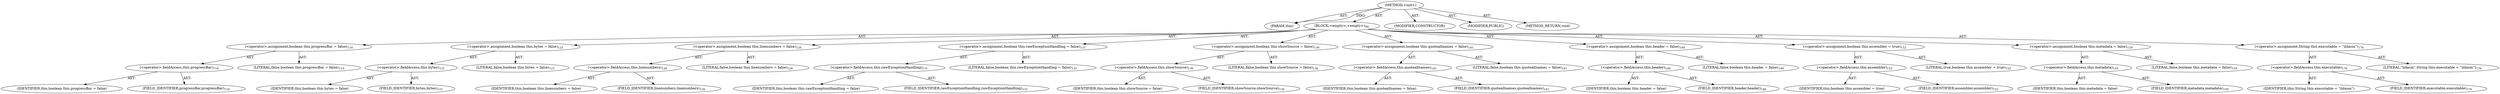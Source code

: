 digraph "&lt;init&gt;" {  
"111669149722" [label = <(METHOD,&lt;init&gt;)> ]
"115964117034" [label = <(PARAM,this)> ]
"25769803827" [label = <(BLOCK,&lt;empty&gt;,&lt;empty&gt;)<SUB>96</SUB>> ]
"30064771234" [label = <(&lt;operator&gt;.assignment,boolean this.progressBar = false)<SUB>110</SUB>> ]
"30064771235" [label = <(&lt;operator&gt;.fieldAccess,this.progressBar)<SUB>110</SUB>> ]
"68719476852" [label = <(IDENTIFIER,this,boolean this.progressBar = false)> ]
"55834574905" [label = <(FIELD_IDENTIFIER,progressBar,progressBar)<SUB>110</SUB>> ]
"90194313258" [label = <(LITERAL,false,boolean this.progressBar = false)<SUB>110</SUB>> ]
"30064771236" [label = <(&lt;operator&gt;.assignment,boolean this.bytes = false)<SUB>121</SUB>> ]
"30064771237" [label = <(&lt;operator&gt;.fieldAccess,this.bytes)<SUB>121</SUB>> ]
"68719476853" [label = <(IDENTIFIER,this,boolean this.bytes = false)> ]
"55834574906" [label = <(FIELD_IDENTIFIER,bytes,bytes)<SUB>121</SUB>> ]
"90194313259" [label = <(LITERAL,false,boolean this.bytes = false)<SUB>121</SUB>> ]
"30064771238" [label = <(&lt;operator&gt;.assignment,boolean this.linenumbers = false)<SUB>126</SUB>> ]
"30064771239" [label = <(&lt;operator&gt;.fieldAccess,this.linenumbers)<SUB>126</SUB>> ]
"68719476854" [label = <(IDENTIFIER,this,boolean this.linenumbers = false)> ]
"55834574907" [label = <(FIELD_IDENTIFIER,linenumbers,linenumbers)<SUB>126</SUB>> ]
"90194313260" [label = <(LITERAL,false,boolean this.linenumbers = false)<SUB>126</SUB>> ]
"30064771240" [label = <(&lt;operator&gt;.assignment,boolean this.rawExceptionHandling = false)<SUB>131</SUB>> ]
"30064771241" [label = <(&lt;operator&gt;.fieldAccess,this.rawExceptionHandling)<SUB>131</SUB>> ]
"68719476855" [label = <(IDENTIFIER,this,boolean this.rawExceptionHandling = false)> ]
"55834574908" [label = <(FIELD_IDENTIFIER,rawExceptionHandling,rawExceptionHandling)<SUB>131</SUB>> ]
"90194313261" [label = <(LITERAL,false,boolean this.rawExceptionHandling = false)<SUB>131</SUB>> ]
"30064771242" [label = <(&lt;operator&gt;.assignment,boolean this.showSource = false)<SUB>136</SUB>> ]
"30064771243" [label = <(&lt;operator&gt;.fieldAccess,this.showSource)<SUB>136</SUB>> ]
"68719476856" [label = <(IDENTIFIER,this,boolean this.showSource = false)> ]
"55834574909" [label = <(FIELD_IDENTIFIER,showSource,showSource)<SUB>136</SUB>> ]
"90194313262" [label = <(LITERAL,false,boolean this.showSource = false)<SUB>136</SUB>> ]
"30064771244" [label = <(&lt;operator&gt;.assignment,boolean this.quoteallnames = false)<SUB>141</SUB>> ]
"30064771245" [label = <(&lt;operator&gt;.fieldAccess,this.quoteallnames)<SUB>141</SUB>> ]
"68719476857" [label = <(IDENTIFIER,this,boolean this.quoteallnames = false)> ]
"55834574910" [label = <(FIELD_IDENTIFIER,quoteallnames,quoteallnames)<SUB>141</SUB>> ]
"90194313263" [label = <(LITERAL,false,boolean this.quoteallnames = false)<SUB>141</SUB>> ]
"30064771246" [label = <(&lt;operator&gt;.assignment,boolean this.header = false)<SUB>146</SUB>> ]
"30064771247" [label = <(&lt;operator&gt;.fieldAccess,this.header)<SUB>146</SUB>> ]
"68719476858" [label = <(IDENTIFIER,this,boolean this.header = false)> ]
"55834574911" [label = <(FIELD_IDENTIFIER,header,header)<SUB>146</SUB>> ]
"90194313264" [label = <(LITERAL,false,boolean this.header = false)<SUB>146</SUB>> ]
"30064771248" [label = <(&lt;operator&gt;.assignment,boolean this.assembler = true)<SUB>152</SUB>> ]
"30064771249" [label = <(&lt;operator&gt;.fieldAccess,this.assembler)<SUB>152</SUB>> ]
"68719476859" [label = <(IDENTIFIER,this,boolean this.assembler = true)> ]
"55834574912" [label = <(FIELD_IDENTIFIER,assembler,assembler)<SUB>152</SUB>> ]
"90194313265" [label = <(LITERAL,true,boolean this.assembler = true)<SUB>152</SUB>> ]
"30064771250" [label = <(&lt;operator&gt;.assignment,boolean this.metadata = false)<SUB>159</SUB>> ]
"30064771251" [label = <(&lt;operator&gt;.fieldAccess,this.metadata)<SUB>159</SUB>> ]
"68719476860" [label = <(IDENTIFIER,this,boolean this.metadata = false)> ]
"55834574913" [label = <(FIELD_IDENTIFIER,metadata,metadata)<SUB>159</SUB>> ]
"90194313266" [label = <(LITERAL,false,boolean this.metadata = false)<SUB>159</SUB>> ]
"30064771252" [label = <(&lt;operator&gt;.assignment,String this.executable = &quot;ildasm&quot;)<SUB>176</SUB>> ]
"30064771253" [label = <(&lt;operator&gt;.fieldAccess,this.executable)<SUB>176</SUB>> ]
"68719476861" [label = <(IDENTIFIER,this,String this.executable = &quot;ildasm&quot;)> ]
"55834574914" [label = <(FIELD_IDENTIFIER,executable,executable)<SUB>176</SUB>> ]
"90194313267" [label = <(LITERAL,&quot;ildasm&quot;,String this.executable = &quot;ildasm&quot;)<SUB>176</SUB>> ]
"133143986251" [label = <(MODIFIER,CONSTRUCTOR)> ]
"133143986252" [label = <(MODIFIER,PUBLIC)> ]
"128849018906" [label = <(METHOD_RETURN,void)> ]
  "111669149722" -> "115964117034"  [ label = "AST: "] 
  "111669149722" -> "25769803827"  [ label = "AST: "] 
  "111669149722" -> "133143986251"  [ label = "AST: "] 
  "111669149722" -> "133143986252"  [ label = "AST: "] 
  "111669149722" -> "128849018906"  [ label = "AST: "] 
  "25769803827" -> "30064771234"  [ label = "AST: "] 
  "25769803827" -> "30064771236"  [ label = "AST: "] 
  "25769803827" -> "30064771238"  [ label = "AST: "] 
  "25769803827" -> "30064771240"  [ label = "AST: "] 
  "25769803827" -> "30064771242"  [ label = "AST: "] 
  "25769803827" -> "30064771244"  [ label = "AST: "] 
  "25769803827" -> "30064771246"  [ label = "AST: "] 
  "25769803827" -> "30064771248"  [ label = "AST: "] 
  "25769803827" -> "30064771250"  [ label = "AST: "] 
  "25769803827" -> "30064771252"  [ label = "AST: "] 
  "30064771234" -> "30064771235"  [ label = "AST: "] 
  "30064771234" -> "90194313258"  [ label = "AST: "] 
  "30064771235" -> "68719476852"  [ label = "AST: "] 
  "30064771235" -> "55834574905"  [ label = "AST: "] 
  "30064771236" -> "30064771237"  [ label = "AST: "] 
  "30064771236" -> "90194313259"  [ label = "AST: "] 
  "30064771237" -> "68719476853"  [ label = "AST: "] 
  "30064771237" -> "55834574906"  [ label = "AST: "] 
  "30064771238" -> "30064771239"  [ label = "AST: "] 
  "30064771238" -> "90194313260"  [ label = "AST: "] 
  "30064771239" -> "68719476854"  [ label = "AST: "] 
  "30064771239" -> "55834574907"  [ label = "AST: "] 
  "30064771240" -> "30064771241"  [ label = "AST: "] 
  "30064771240" -> "90194313261"  [ label = "AST: "] 
  "30064771241" -> "68719476855"  [ label = "AST: "] 
  "30064771241" -> "55834574908"  [ label = "AST: "] 
  "30064771242" -> "30064771243"  [ label = "AST: "] 
  "30064771242" -> "90194313262"  [ label = "AST: "] 
  "30064771243" -> "68719476856"  [ label = "AST: "] 
  "30064771243" -> "55834574909"  [ label = "AST: "] 
  "30064771244" -> "30064771245"  [ label = "AST: "] 
  "30064771244" -> "90194313263"  [ label = "AST: "] 
  "30064771245" -> "68719476857"  [ label = "AST: "] 
  "30064771245" -> "55834574910"  [ label = "AST: "] 
  "30064771246" -> "30064771247"  [ label = "AST: "] 
  "30064771246" -> "90194313264"  [ label = "AST: "] 
  "30064771247" -> "68719476858"  [ label = "AST: "] 
  "30064771247" -> "55834574911"  [ label = "AST: "] 
  "30064771248" -> "30064771249"  [ label = "AST: "] 
  "30064771248" -> "90194313265"  [ label = "AST: "] 
  "30064771249" -> "68719476859"  [ label = "AST: "] 
  "30064771249" -> "55834574912"  [ label = "AST: "] 
  "30064771250" -> "30064771251"  [ label = "AST: "] 
  "30064771250" -> "90194313266"  [ label = "AST: "] 
  "30064771251" -> "68719476860"  [ label = "AST: "] 
  "30064771251" -> "55834574913"  [ label = "AST: "] 
  "30064771252" -> "30064771253"  [ label = "AST: "] 
  "30064771252" -> "90194313267"  [ label = "AST: "] 
  "30064771253" -> "68719476861"  [ label = "AST: "] 
  "30064771253" -> "55834574914"  [ label = "AST: "] 
  "111669149722" -> "115964117034"  [ label = "DDG: "] 
}
